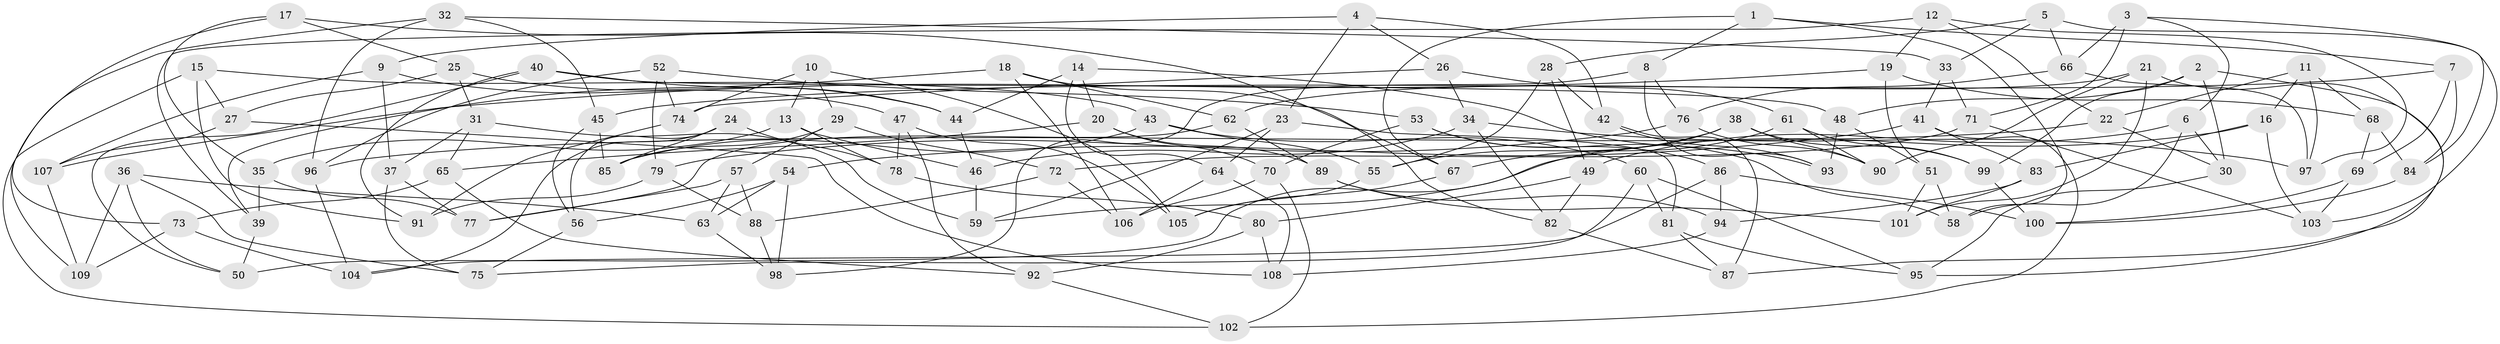 // coarse degree distribution, {4: 0.2698412698412698, 6: 0.6031746031746031, 5: 0.12698412698412698}
// Generated by graph-tools (version 1.1) at 2025/52/02/27/25 19:52:31]
// undirected, 109 vertices, 218 edges
graph export_dot {
graph [start="1"]
  node [color=gray90,style=filled];
  1;
  2;
  3;
  4;
  5;
  6;
  7;
  8;
  9;
  10;
  11;
  12;
  13;
  14;
  15;
  16;
  17;
  18;
  19;
  20;
  21;
  22;
  23;
  24;
  25;
  26;
  27;
  28;
  29;
  30;
  31;
  32;
  33;
  34;
  35;
  36;
  37;
  38;
  39;
  40;
  41;
  42;
  43;
  44;
  45;
  46;
  47;
  48;
  49;
  50;
  51;
  52;
  53;
  54;
  55;
  56;
  57;
  58;
  59;
  60;
  61;
  62;
  63;
  64;
  65;
  66;
  67;
  68;
  69;
  70;
  71;
  72;
  73;
  74;
  75;
  76;
  77;
  78;
  79;
  80;
  81;
  82;
  83;
  84;
  85;
  86;
  87;
  88;
  89;
  90;
  91;
  92;
  93;
  94;
  95;
  96;
  97;
  98;
  99;
  100;
  101;
  102;
  103;
  104;
  105;
  106;
  107;
  108;
  109;
  1 -- 7;
  1 -- 8;
  1 -- 67;
  1 -- 58;
  2 -- 87;
  2 -- 30;
  2 -- 48;
  2 -- 99;
  3 -- 6;
  3 -- 84;
  3 -- 71;
  3 -- 66;
  4 -- 23;
  4 -- 9;
  4 -- 42;
  4 -- 26;
  5 -- 28;
  5 -- 33;
  5 -- 103;
  5 -- 66;
  6 -- 30;
  6 -- 49;
  6 -- 58;
  7 -- 69;
  7 -- 45;
  7 -- 84;
  8 -- 98;
  8 -- 93;
  8 -- 76;
  9 -- 107;
  9 -- 47;
  9 -- 37;
  10 -- 29;
  10 -- 13;
  10 -- 105;
  10 -- 74;
  11 -- 97;
  11 -- 22;
  11 -- 68;
  11 -- 16;
  12 -- 39;
  12 -- 22;
  12 -- 19;
  12 -- 97;
  13 -- 46;
  13 -- 35;
  13 -- 78;
  14 -- 64;
  14 -- 44;
  14 -- 20;
  14 -- 93;
  15 -- 27;
  15 -- 102;
  15 -- 91;
  15 -- 43;
  16 -- 83;
  16 -- 59;
  16 -- 103;
  17 -- 25;
  17 -- 73;
  17 -- 35;
  17 -- 82;
  18 -- 62;
  18 -- 67;
  18 -- 39;
  18 -- 106;
  19 -- 107;
  19 -- 51;
  19 -- 68;
  20 -- 65;
  20 -- 89;
  20 -- 70;
  21 -- 101;
  21 -- 90;
  21 -- 95;
  21 -- 62;
  22 -- 96;
  22 -- 30;
  23 -- 81;
  23 -- 64;
  23 -- 59;
  24 -- 56;
  24 -- 78;
  24 -- 85;
  24 -- 104;
  25 -- 31;
  25 -- 27;
  25 -- 44;
  26 -- 61;
  26 -- 34;
  26 -- 74;
  27 -- 108;
  27 -- 107;
  28 -- 42;
  28 -- 55;
  28 -- 49;
  29 -- 85;
  29 -- 57;
  29 -- 72;
  30 -- 95;
  31 -- 59;
  31 -- 37;
  31 -- 65;
  32 -- 33;
  32 -- 45;
  32 -- 109;
  32 -- 96;
  33 -- 71;
  33 -- 41;
  34 -- 97;
  34 -- 82;
  34 -- 46;
  35 -- 77;
  35 -- 39;
  36 -- 75;
  36 -- 50;
  36 -- 109;
  36 -- 63;
  37 -- 77;
  37 -- 75;
  38 -- 99;
  38 -- 50;
  38 -- 55;
  38 -- 90;
  39 -- 50;
  40 -- 91;
  40 -- 50;
  40 -- 48;
  40 -- 44;
  41 -- 54;
  41 -- 102;
  41 -- 83;
  42 -- 87;
  42 -- 93;
  43 -- 60;
  43 -- 55;
  43 -- 85;
  44 -- 46;
  45 -- 56;
  45 -- 85;
  46 -- 59;
  47 -- 105;
  47 -- 92;
  47 -- 78;
  48 -- 51;
  48 -- 93;
  49 -- 80;
  49 -- 82;
  51 -- 101;
  51 -- 58;
  52 -- 53;
  52 -- 96;
  52 -- 79;
  52 -- 74;
  53 -- 86;
  53 -- 58;
  53 -- 70;
  54 -- 63;
  54 -- 56;
  54 -- 98;
  55 -- 105;
  56 -- 75;
  57 -- 77;
  57 -- 88;
  57 -- 63;
  60 -- 75;
  60 -- 81;
  60 -- 95;
  61 -- 67;
  61 -- 90;
  61 -- 99;
  62 -- 77;
  62 -- 89;
  63 -- 98;
  64 -- 108;
  64 -- 106;
  65 -- 73;
  65 -- 92;
  66 -- 97;
  66 -- 76;
  67 -- 105;
  68 -- 69;
  68 -- 84;
  69 -- 103;
  69 -- 100;
  70 -- 102;
  70 -- 106;
  71 -- 103;
  71 -- 72;
  72 -- 88;
  72 -- 106;
  73 -- 104;
  73 -- 109;
  74 -- 91;
  76 -- 90;
  76 -- 79;
  78 -- 80;
  79 -- 91;
  79 -- 88;
  80 -- 108;
  80 -- 92;
  81 -- 87;
  81 -- 95;
  82 -- 87;
  83 -- 101;
  83 -- 94;
  84 -- 100;
  86 -- 100;
  86 -- 104;
  86 -- 94;
  88 -- 98;
  89 -- 94;
  89 -- 101;
  92 -- 102;
  94 -- 108;
  96 -- 104;
  99 -- 100;
  107 -- 109;
}
